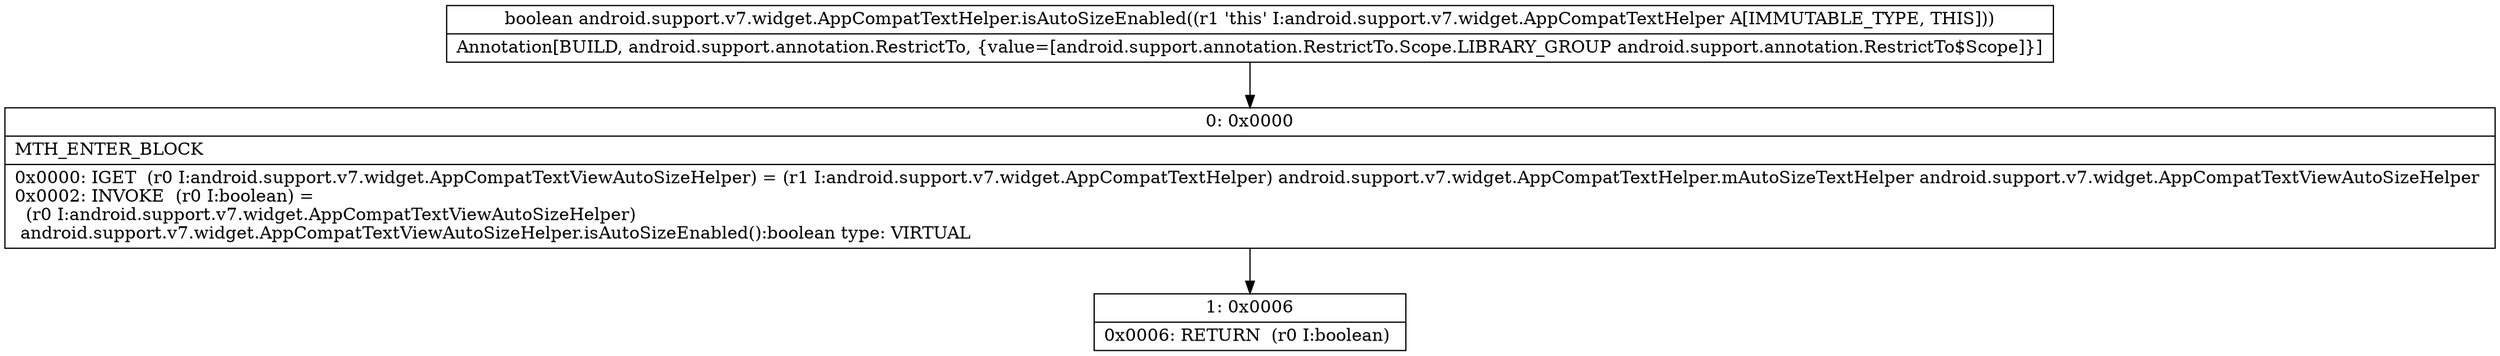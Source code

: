 digraph "CFG forandroid.support.v7.widget.AppCompatTextHelper.isAutoSizeEnabled()Z" {
Node_0 [shape=record,label="{0\:\ 0x0000|MTH_ENTER_BLOCK\l|0x0000: IGET  (r0 I:android.support.v7.widget.AppCompatTextViewAutoSizeHelper) = (r1 I:android.support.v7.widget.AppCompatTextHelper) android.support.v7.widget.AppCompatTextHelper.mAutoSizeTextHelper android.support.v7.widget.AppCompatTextViewAutoSizeHelper \l0x0002: INVOKE  (r0 I:boolean) = \l  (r0 I:android.support.v7.widget.AppCompatTextViewAutoSizeHelper)\l android.support.v7.widget.AppCompatTextViewAutoSizeHelper.isAutoSizeEnabled():boolean type: VIRTUAL \l}"];
Node_1 [shape=record,label="{1\:\ 0x0006|0x0006: RETURN  (r0 I:boolean) \l}"];
MethodNode[shape=record,label="{boolean android.support.v7.widget.AppCompatTextHelper.isAutoSizeEnabled((r1 'this' I:android.support.v7.widget.AppCompatTextHelper A[IMMUTABLE_TYPE, THIS]))  | Annotation[BUILD, android.support.annotation.RestrictTo, \{value=[android.support.annotation.RestrictTo.Scope.LIBRARY_GROUP android.support.annotation.RestrictTo$Scope]\}]\l}"];
MethodNode -> Node_0;
Node_0 -> Node_1;
}

